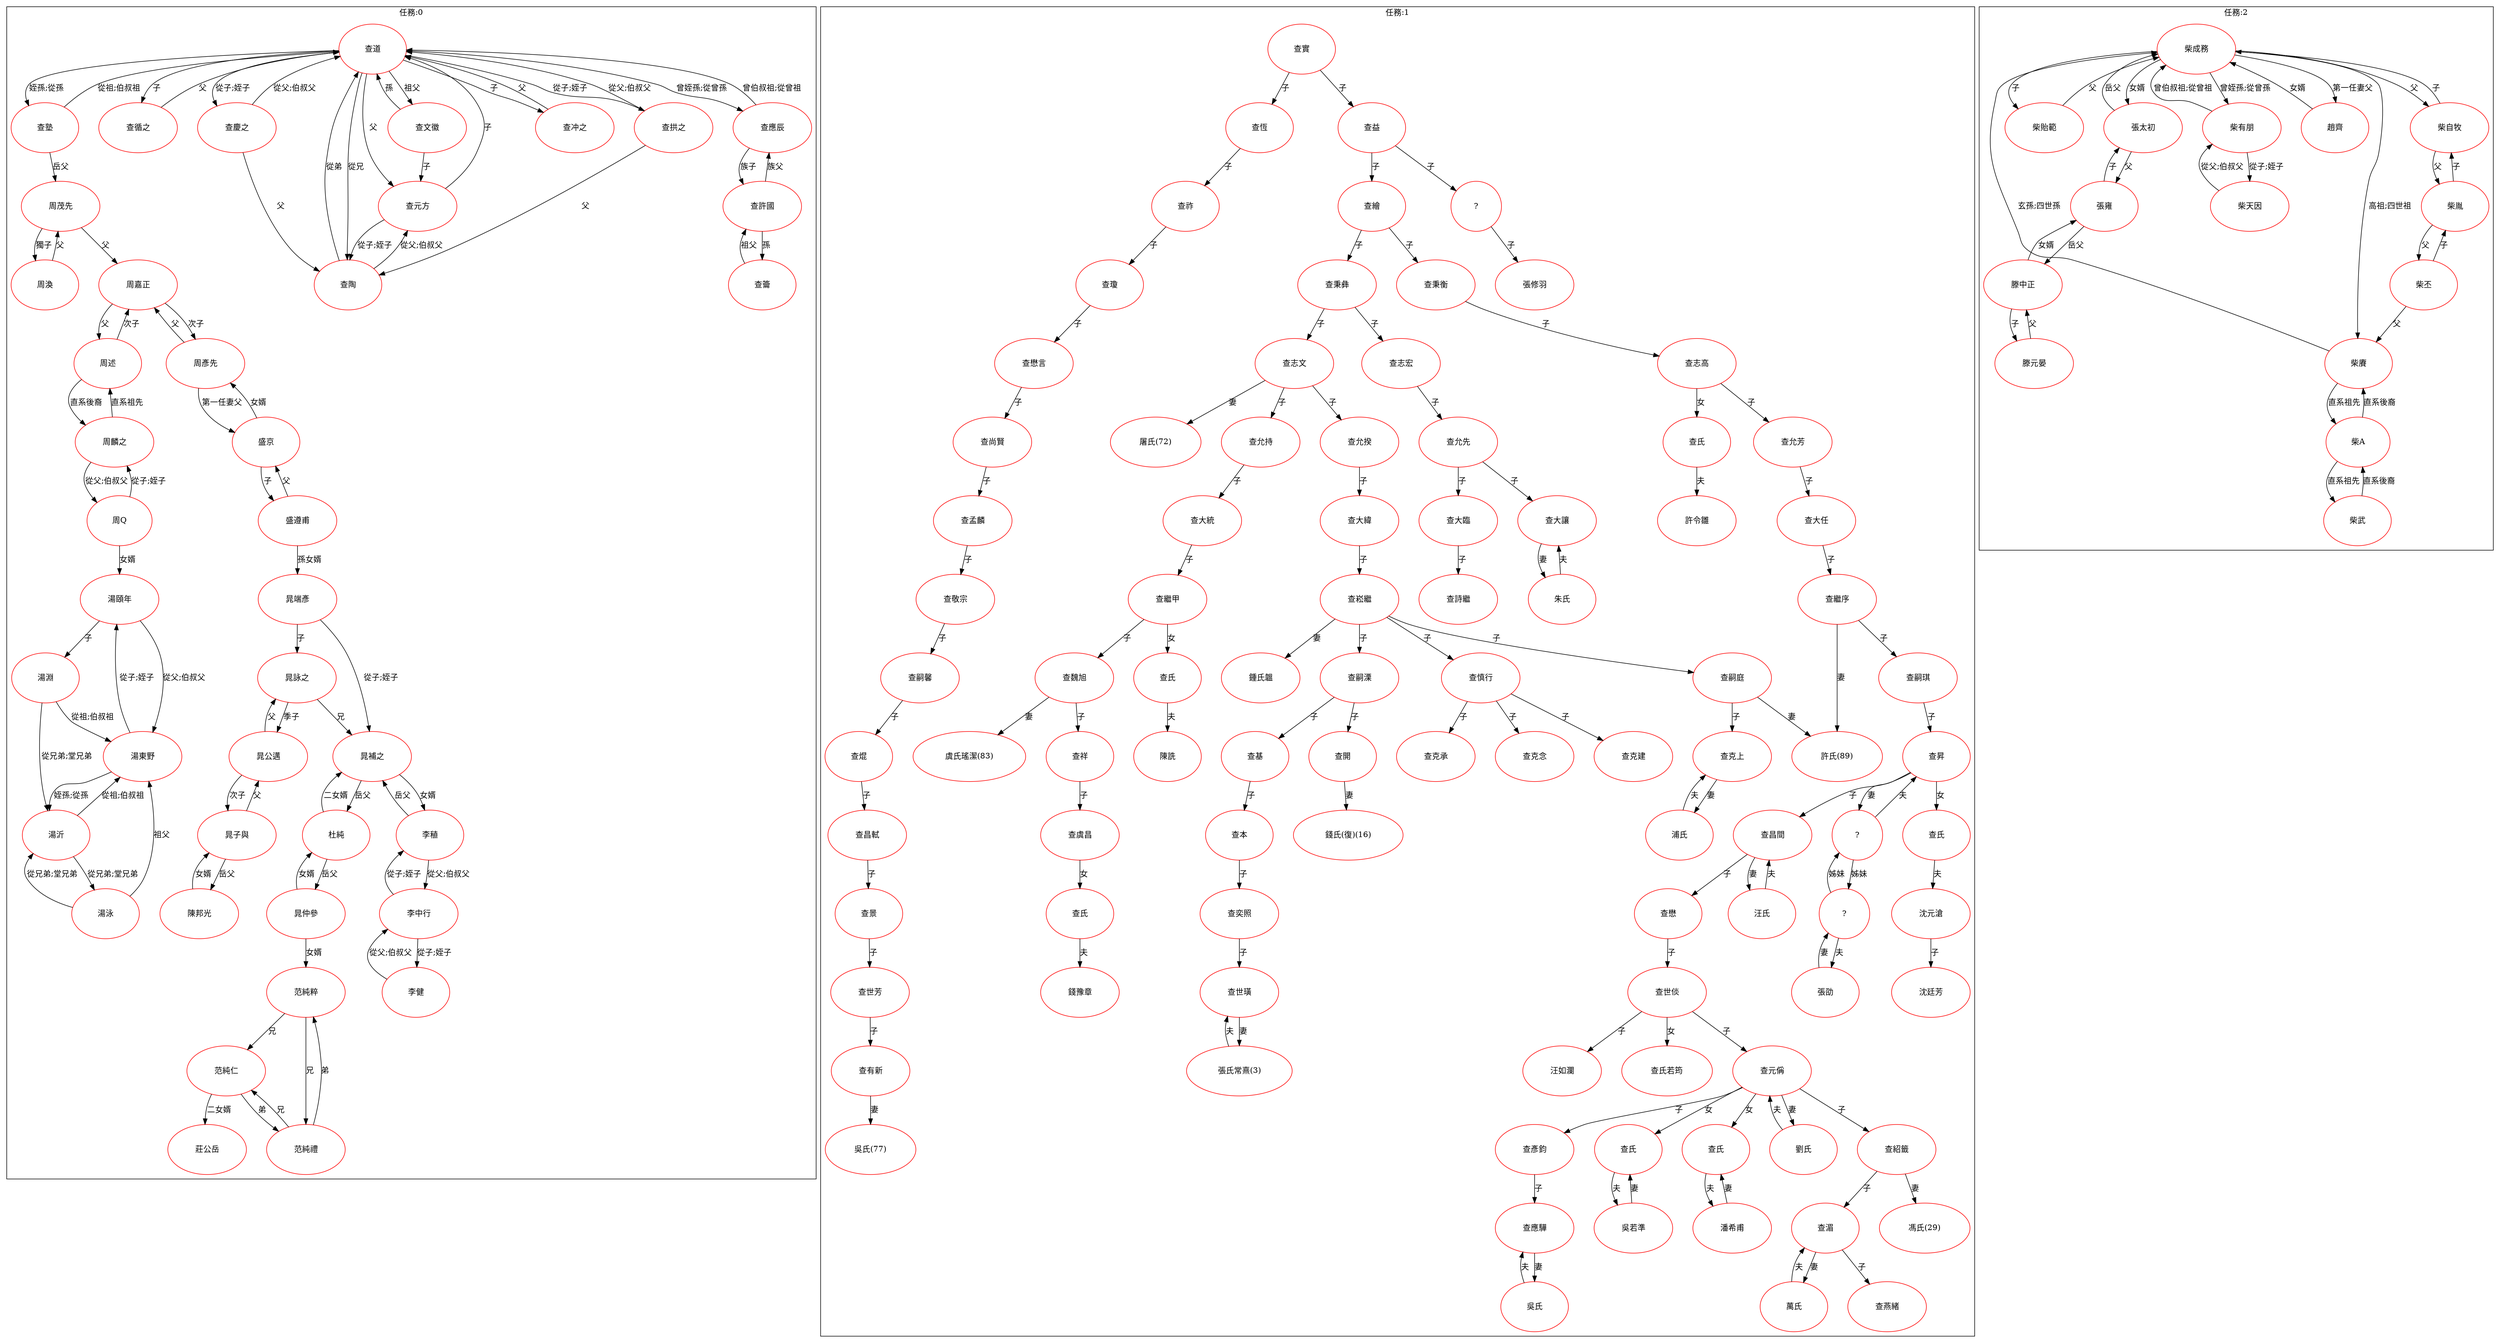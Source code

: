 digraph "Missions" {
  newrank = true;
  overlap = false;
  splines = true;
  nodesep = 0.5;
  subgraph "cluster_0" {
    label = "任務:0";
    "c7f08759e9779f2abb504e810d6d21f8" [
      color = "red",
      label = <<table border="0" cellspacing="10" cellpadding="10" style="rounded"><tr><td href="cbdb:4" border="0" cellspacing="10" cellpadding="10" style="rounded">&#x67E5;&#x9053;</td></tr></table>>,
    ];
    "e74a24a472e4d1ca75d008148e46f748" [
      color = "red",
      label = <<table border="0" cellspacing="10" cellpadding="10" style="rounded"><tr><td href="cbdb:3002" border="0" cellspacing="10" cellpadding="10" style="rounded">&#x67E5;&#x5143;&#x65B9;</td></tr></table>>,
    ];
    "93e5f6c96cea498e80f82630f16fb1fd" [
      color = "red",
      label = <<table border="0" cellspacing="10" cellpadding="10" style="rounded"><tr><td href="cbdb:13312" border="0" cellspacing="10" cellpadding="10" style="rounded">&#x67E5;&#x9676;</td></tr></table>>,
    ];
    "25a1877ed7c54267e3a1bf9728cda89b" [
      color = "red",
      label = <<table border="0" cellspacing="10" cellpadding="10" style="rounded"><tr><td href="cbdb:13313" border="0" cellspacing="10" cellpadding="10" style="rounded">&#x67E5;&#x6587;&#x5FBD;</td></tr></table>>,
    ];
    "3b01b473e7b38f046dca76f743f2f707" [
      color = "red",
      label = <<table border="0" cellspacing="10" cellpadding="10" style="rounded"><tr><td href="cbdb:13314" border="0" cellspacing="10" cellpadding="10" style="rounded">&#x67E5;&#x62F1;&#x4E4B;</td></tr></table>>,
    ];
    "249d74accc5710380263c5f32020fcde" [
      color = "red",
      label = <<table border="0" cellspacing="10" cellpadding="10" style="rounded"><tr><td href="cbdb:13315" border="0" cellspacing="10" cellpadding="10" style="rounded">&#x67E5;&#x6176;&#x4E4B;</td></tr></table>>,
    ];
    "ef6f07e15bfdf79c4d903255109aba81" [
      color = "red",
      label = <<table border="0" cellspacing="10" cellpadding="10" style="rounded"><tr><td href="cbdb:13316" border="0" cellspacing="10" cellpadding="10" style="rounded">&#x67E5;&#x51B2;&#x4E4B;</td></tr></table>>,
    ];
    "5de81e722f455ca19a112ed5cb302445" [
      color = "red",
      label = <<table border="0" cellspacing="10" cellpadding="10" style="rounded"><tr><td href="cbdb:13317" border="0" cellspacing="10" cellpadding="10" style="rounded">&#x67E5;&#x61C9;&#x8FB0;</td></tr></table>>,
    ];
    "3d371d85f7c34cce39780c57531cc820" [
      color = "red",
      label = <<table border="0" cellspacing="10" cellpadding="10" style="rounded"><tr><td href="cbdb:16338" border="0" cellspacing="10" cellpadding="10" style="rounded">&#x67E5;&#x587E;</td></tr></table>>,
    ];
    "00fc5d706cbdfef7a2227a040cb712ef" [
      color = "red",
      label = <<table border="0" cellspacing="10" cellpadding="10" style="rounded"><tr><td href="cbdb:119821" border="0" cellspacing="10" cellpadding="10" style="rounded">&#x67E5;&#x5FAA;&#x4E4B;</td></tr></table>>,
    ];
    "819b4bdf0136a1ed44b740c65d6e1572" [
      color = "red",
      label = <<table border="0" cellspacing="10" cellpadding="10" style="rounded"><tr><td href="cbdb:13318" border="0" cellspacing="10" cellpadding="10" style="rounded">&#x67E5;&#x8A31;&#x570B;</td></tr></table>>,
    ];
    "1f984e33a8ecc015af902a194b70d720" [
      color = "red",
      label = <<table border="0" cellspacing="10" cellpadding="10" style="rounded"><tr><td href="cbdb:10186" border="0" cellspacing="10" cellpadding="10" style="rounded">&#x5468;&#x8302;&#x5148;</td></tr></table>>,
    ];
    "fae8e0912f501e9d7c703cd72d7eddd4" [
      color = "red",
      label = <<table border="0" cellspacing="10" cellpadding="10" style="rounded"><tr><td href="cbdb:5" border="0" cellspacing="10" cellpadding="10" style="rounded">&#x67E5;&#x7C65;</td></tr></table>>,
    ];
    "0c7e938dd114e1b3c537515999155151" [
      color = "red",
      label = <<table border="0" cellspacing="10" cellpadding="10" style="rounded"><tr><td href="cbdb:480" border="0" cellspacing="10" cellpadding="10" style="rounded">&#x5468;&#x5609;&#x6B63;</td></tr></table>>,
    ];
    "6c527a914cf8689a38e7c35030bf84d4" [
      color = "red",
      label = <<table border="0" cellspacing="10" cellpadding="10" style="rounded"><tr><td href="cbdb:16337" border="0" cellspacing="10" cellpadding="10" style="rounded">&#x5468;&#x6E19;</td></tr></table>>,
    ];
    "82778a82e4fb7c106f1d0c55d3a52bae" [
      color = "red",
      label = <<table border="0" cellspacing="10" cellpadding="10" style="rounded"><tr><td href="cbdb:3241" border="0" cellspacing="10" cellpadding="10" style="rounded">&#x5468;&#x8FF0;</td></tr></table>>,
    ];
    "1b0f637a102f89fe91ddbde9b5e6175a" [
      color = "red",
      label = <<table border="0" cellspacing="10" cellpadding="10" style="rounded"><tr><td href="cbdb:3250" border="0" cellspacing="10" cellpadding="10" style="rounded">&#x5468;&#x5F65;&#x5148;</td></tr></table>>,
    ];
    "c8b8dd9027bd2ce3df4adc94d246db87" [
      color = "red",
      label = <<table border="0" cellspacing="10" cellpadding="10" style="rounded"><tr><td href="cbdb:8034" border="0" cellspacing="10" cellpadding="10" style="rounded">&#x5468;&#x9E9F;&#x4E4B;</td></tr></table>>,
    ];
    "ba75a57bb4dd12259d1876477cc38d83" [
      color = "red",
      label = <<table border="0" cellspacing="10" cellpadding="10" style="rounded"><tr><td href="cbdb:3739" border="0" cellspacing="10" cellpadding="10" style="rounded">&#x76DB;&#x4EAC;</td></tr></table>>,
    ];
    "87b3315b8d984304a9de4da08cfd437f" [
      color = "red",
      label = <<table border="0" cellspacing="10" cellpadding="10" style="rounded"><tr><td href="cbdb:26625" border="0" cellspacing="10" cellpadding="10" style="rounded">&#x5468;Q</td></tr></table>>,
    ];
    "5f332bae40fbe8b49d6acc44ebd853c3" [
      color = "red",
      label = <<table border="0" cellspacing="10" cellpadding="10" style="rounded"><tr><td href="cbdb:3743" border="0" cellspacing="10" cellpadding="10" style="rounded">&#x76DB;&#x9075;&#x752B;</td></tr></table>>,
    ];
    "a31a599d8da1c1e5ce95a8ffda9e6d69" [
      color = "red",
      label = <<table border="0" cellspacing="10" cellpadding="10" style="rounded"><tr><td href="cbdb:3819" border="0" cellspacing="10" cellpadding="10" style="rounded">&#x6E6F;&#x9824;&#x5E74;</td></tr></table>>,
    ];
    "059e47a5daac55536e02e0b1eb155ccb" [
      color = "red",
      label = <<table border="0" cellspacing="10" cellpadding="10" style="rounded"><tr><td href="cbdb:14" border="0" cellspacing="10" cellpadding="10" style="rounded">&#x6641;&#x7AEF;&#x5F65;</td></tr></table>>,
    ];
    "160e0678fc85ecac2785ed9648b12ff3" [
      color = "red",
      label = <<table border="0" cellspacing="10" cellpadding="10" style="rounded"><tr><td href="cbdb:1591" border="0" cellspacing="10" cellpadding="10" style="rounded">&#x6E6F;&#x6771;&#x91CE;</td></tr></table>>,
    ];
    "6c86d28bc1d035650d2d52403b5008cf" [
      color = "red",
      label = <<table border="0" cellspacing="10" cellpadding="10" style="rounded"><tr><td href="cbdb:3822" border="0" cellspacing="10" cellpadding="10" style="rounded">&#x6E6F;&#x6DF5;</td></tr></table>>,
    ];
    "357e63e64356468ffac8c256b14efd04" [
      color = "red",
      label = <<table border="0" cellspacing="10" cellpadding="10" style="rounded"><tr><td href="cbdb:13" border="0" cellspacing="10" cellpadding="10" style="rounded">&#x6641;&#x88DC;&#x4E4B;</td></tr></table>>,
    ];
    "49f35a233f4e2e85260cda991cad464f" [
      color = "red",
      label = <<table border="0" cellspacing="10" cellpadding="10" style="rounded"><tr><td href="cbdb:3028" border="0" cellspacing="10" cellpadding="10" style="rounded">&#x6641;&#x8A60;&#x4E4B;</td></tr></table>>,
    ];
    "2017d117f9b69aa9d97e75dd5bb8b4bf" [
      color = "red",
      label = <<table border="0" cellspacing="10" cellpadding="10" style="rounded"><tr><td href="cbdb:1588" border="0" cellspacing="10" cellpadding="10" style="rounded">&#x6E6F;&#x6C82;</td></tr></table>>,
    ];
    "ad5d959b45b70ae44b103bbb8d725757" [
      color = "red",
      label = <<table border="0" cellspacing="10" cellpadding="10" style="rounded"><tr><td href="cbdb:999" border="0" cellspacing="10" cellpadding="10" style="rounded">&#x674E;&#x7A19;</td></tr></table>>,
    ];
    "878a1987a48370cf2578682cdca47eb3" [
      color = "red",
      label = <<table border="0" cellspacing="10" cellpadding="10" style="rounded"><tr><td href="cbdb:1724" border="0" cellspacing="10" cellpadding="10" style="rounded">&#x675C;&#x7D14;</td></tr></table>>,
    ];
    "a6315f37f80c0041c2a290a1edcf1648" [
      color = "red",
      label = <<table border="0" cellspacing="10" cellpadding="10" style="rounded"><tr><td href="cbdb:12" border="0" cellspacing="10" cellpadding="10" style="rounded">&#x6641;&#x516C;&#x9081;</td></tr></table>>,
    ];
    "f1cb30578d2245ac0fb23c2d50f0f289" [
      color = "red",
      label = <<table border="0" cellspacing="10" cellpadding="10" style="rounded"><tr><td href="cbdb:3821" border="0" cellspacing="10" cellpadding="10" style="rounded">&#x6E6F;&#x6CF3;</td></tr></table>>,
    ];
    "7d1f3295a180b5541c9b5ad888179b34" [
      color = "red",
      label = <<table border="0" cellspacing="10" cellpadding="10" style="rounded"><tr><td href="cbdb:3490" border="0" cellspacing="10" cellpadding="10" style="rounded">&#x674E;&#x4E2D;&#x884C;</td></tr></table>>,
    ];
    "a6e00d663f6f7e284f772b2485790c90" [
      color = "red",
      label = <<table border="0" cellspacing="10" cellpadding="10" style="rounded"><tr><td href="cbdb:3013" border="0" cellspacing="10" cellpadding="10" style="rounded">&#x6641;&#x4EF2;&#x53C3;</td></tr></table>>,
    ];
    "66de5ee7abf6d161b471ea9a2831790d" [
      color = "red",
      label = <<table border="0" cellspacing="10" cellpadding="10" style="rounded"><tr><td href="cbdb:3027" border="0" cellspacing="10" cellpadding="10" style="rounded">&#x6641;&#x5B50;&#x8207;</td></tr></table>>,
    ];
    "08955008a7f4491b09e5b343b5577832" [
      color = "red",
      label = <<table border="0" cellspacing="10" cellpadding="10" style="rounded"><tr><td href="cbdb:994" border="0" cellspacing="10" cellpadding="10" style="rounded">&#x674E;&#x5065;</td></tr></table>>,
    ];
    "92ffeddb4e147e8d93d6e46ee38b8afb" [
      color = "red",
      label = <<table border="0" cellspacing="10" cellpadding="10" style="rounded"><tr><td href="cbdb:561" border="0" cellspacing="10" cellpadding="10" style="rounded">&#x8303;&#x7D14;&#x7CB9;</td></tr></table>>,
    ];
    "943019a9b4558c216a203accaba1d818" [
      color = "red",
      label = <<table border="0" cellspacing="10" cellpadding="10" style="rounded"><tr><td href="cbdb:74" border="0" cellspacing="10" cellpadding="10" style="rounded">&#x9673;&#x90A6;&#x5149;</td></tr></table>>,
    ];
    "2284a8bdfb9f701b83be22e60db0e089" [
      color = "red",
      label = <<table border="0" cellspacing="10" cellpadding="10" style="rounded"><tr><td href="cbdb:559" border="0" cellspacing="10" cellpadding="10" style="rounded">&#x8303;&#x7D14;&#x4EC1;</td></tr></table>>,
    ];
    "e36eec95cff4e3db7d13e03a36d0c3b0" [
      color = "red",
      label = <<table border="0" cellspacing="10" cellpadding="10" style="rounded"><tr><td href="cbdb:560" border="0" cellspacing="10" cellpadding="10" style="rounded">&#x8303;&#x7D14;&#x79AE;</td></tr></table>>,
    ];
    "c54bc0f37ba2b039d27ad1df5046944c" [
      color = "red",
      label = <<table border="0" cellspacing="10" cellpadding="10" style="rounded"><tr><td href="cbdb:546" border="0" cellspacing="10" cellpadding="10" style="rounded">&#x838A;&#x516C;&#x5CB3;</td></tr></table>>,
    ];
  }
  subgraph "cluster_1" {
    label = "任務:1";
    "4fa5868ed865040d8fcd6b4b7b3132eb" [
      color = "red",
      label = <<table border="0" cellspacing="10" cellpadding="10" style="rounded"><tr><td href="https://digitalbookwikipedia.alwaysdata.net/books/f8c1f/page/35051" border="0" cellspacing="10" cellpadding="10" style="rounded">&#x67E5;&#x5BE6;</td></tr></table>>,
    ];
    "ea878fe47dd411139c90e624b27ac122" [
      color = "red",
      label = <<table border="0" cellspacing="10" cellpadding="10" style="rounded"><tr><td href="https://digitalbookwikipedia.alwaysdata.net/books/f8c1f/page/0c74b" border="0" cellspacing="10" cellpadding="10" style="rounded">&#x67E5;&#x6046;</td></tr></table>>,
    ];
    "6e4817d5f780f68442a23f2cb34a3f9c" [
      color = "red",
      label = <<table border="0" cellspacing="10" cellpadding="10" style="rounded"><tr><td href="https://digitalbookwikipedia.alwaysdata.net/books/f8c1f/page/a597e-lp6" border="0" cellspacing="10" cellpadding="10" style="rounded">&#x67E5;&#x76CA;</td></tr></table>>,
    ];
    "8e3db582a07ffd5a6cad0f81f7c92c73" [
      color = "red",
      label = <<table border="0" cellspacing="10" cellpadding="10" style="rounded"><tr><td href="https://digitalbookwikipedia.alwaysdata.net/books/f8c1f/page/093f6" border="0" cellspacing="10" cellpadding="10" style="rounded">&#x67E5;&#x795A;</td></tr></table>>,
    ];
    "d643bdb361bc8bc3d14809b705df094a" [
      color = "red",
      label = <<table border="0" cellspacing="10" cellpadding="10" style="rounded"><tr><td href="https://digitalbookwikipedia.alwaysdata.net/books/f8c1f/page/9f614" border="0" cellspacing="10" cellpadding="10" style="rounded">?</td></tr></table>>,
    ];
    "b0659410dcadbf6ce32eff53e856c372" [
      color = "red",
      label = <<table border="0" cellspacing="10" cellpadding="10" style="rounded"><tr><td href="https://digitalbookwikipedia.alwaysdata.net/books/f8c1f/page/bf822" border="0" cellspacing="10" cellpadding="10" style="rounded">&#x67E5;&#x7E6A;</td></tr></table>>,
    ];
    "53964042fe37f2c31ef101be3124bda9" [
      color = "red",
      label = <<table border="0" cellspacing="10" cellpadding="10" style="rounded"><tr><td href="https://digitalbookwikipedia.alwaysdata.net/books/f8c1f/page/2b449" border="0" cellspacing="10" cellpadding="10" style="rounded">&#x67E5;&#x74CA;</td></tr></table>>,
    ];
    "2171a6690094a50b44ee82d73bf834f0" [
      color = "red",
      label = <<table border="0" cellspacing="10" cellpadding="10" style="rounded"><tr><td href="https://digitalbookwikipedia.alwaysdata.net/books/f8c1f/page/97665" border="0" cellspacing="10" cellpadding="10" style="rounded">&#x5F35;&#x4FEE;&#x7FBD;</td></tr></table>>,
    ];
    "ae68bbfbb5eda79173c55d43b0f613dc" [
      color = "red",
      label = <<table border="0" cellspacing="10" cellpadding="10" style="rounded"><tr><td href="https://digitalbookwikipedia.alwaysdata.net/books/f8c1f/page/2421f" border="0" cellspacing="10" cellpadding="10" style="rounded">&#x67E5;&#x79C9;&#x8861;</td></tr></table>>,
    ];
    "ce1ef7c190b091f032f45ac72f0b4bf3" [
      color = "red",
      label = <<table border="0" cellspacing="10" cellpadding="10" style="rounded"><tr><td href="https://digitalbookwikipedia.alwaysdata.net/books/f8c1f/page/75fc0" border="0" cellspacing="10" cellpadding="10" style="rounded">&#x67E5;&#x79C9;&#x5F5D;</td></tr></table>>,
    ];
    "5d1f28dd0719ef81c09206e204702e15" [
      color = "red",
      label = <<table border="0" cellspacing="10" cellpadding="10" style="rounded"><tr><td href="https://digitalbookwikipedia.alwaysdata.net/books/f8c1f/page/73278" border="0" cellspacing="10" cellpadding="10" style="rounded">&#x67E5;&#x61CB;&#x8A00;</td></tr></table>>,
    ];
    "93bf65c85fcc5fe3629b15f8dfe49b84" [
      color = "red",
      label = <<table border="0" cellspacing="10" cellpadding="10" style="rounded"><tr><td href="https://digitalbookwikipedia.alwaysdata.net/books/f8c1f/page/5ef0b" border="0" cellspacing="10" cellpadding="10" style="rounded">&#x67E5;&#x5FD7;&#x9AD8;</td></tr></table>>,
    ];
    "72075bd3164e1c5dbc38ac49f2f5a203" [
      color = "red",
      label = <<table border="0" cellspacing="10" cellpadding="10" style="rounded"><tr><td href="https://digitalbookwikipedia.alwaysdata.net/books/f8c1f/page/2b449-ft9" border="0" cellspacing="10" cellpadding="10" style="rounded">&#x67E5;&#x5FD7;&#x6587;</td></tr></table>>,
    ];
    "2d940473f4281e3712fa0a40bb56b010" [
      color = "red",
      label = <<table border="0" cellspacing="10" cellpadding="10" style="rounded"><tr><td href="https://digitalbookwikipedia.alwaysdata.net/books/f8c1f/page/44f68" border="0" cellspacing="10" cellpadding="10" style="rounded">&#x67E5;&#x5FD7;&#x5B8F;</td></tr></table>>,
    ];
    "65a92724526d0078851074693aa890eb" [
      color = "red",
      label = <<table border="0" cellspacing="10" cellpadding="10" style="rounded"><tr><td href="https://digitalbookwikipedia.alwaysdata.net/books/f8c1f/page/854d9" border="0" cellspacing="10" cellpadding="10" style="rounded">&#x67E5;&#x5C1A;&#x8CE2;</td></tr></table>>,
    ];
    "2efb2bc60c4e62ff1b52bc2399e606db" [
      color = "red",
      label = <<table border="0" cellspacing="10" cellpadding="10" style="rounded"><tr><td href="https://digitalbookwikipedia.alwaysdata.net/books/f8c1f/page/4c56f" border="0" cellspacing="10" cellpadding="10" style="rounded">&#x67E5;&#x5141;&#x82B3;</td></tr></table>>,
    ];
    "a1adc82bce3cba49f960b2dd0e8be336" [
      color = "red",
      label = <<table border="0" cellspacing="10" cellpadding="10" style="rounded"><tr><td href="https://digitalbookwikipedia.alwaysdata.net/books/f8c1f/page/0f49c-dFV" border="0" cellspacing="10" cellpadding="10" style="rounded">&#x67E5;&#x6C0F;</td></tr></table>>,
    ];
    "bae788ad6328408aa3ae64e26067650f" [
      color = "red",
      label = <<table border="0" cellspacing="10" cellpadding="10" style="rounded"><tr><td href="https://digitalbookwikipedia.alwaysdata.net/books/f8c1f/page/72" border="0" cellspacing="10" cellpadding="10" style="rounded">&#x5C60;&#x6C0F;(72)</td></tr></table>>,
    ];
    "dd34081d76c8d3d1ce11a09de4309e80" [
      color = "red",
      label = <<table border="0" cellspacing="10" cellpadding="10" style="rounded"><tr><td href="https://digitalbookwikipedia.alwaysdata.net/books/f8c1f/page/fbd79" border="0" cellspacing="10" cellpadding="10" style="rounded">&#x67E5;&#x5141;&#x6301;</td></tr></table>>,
    ];
    "54ecdd2cfd3b943f428a0fb5c85f57f6" [
      color = "red",
      label = <<table border="0" cellspacing="10" cellpadding="10" style="rounded"><tr><td href="https://digitalbookwikipedia.alwaysdata.net/books/f8c1f/page/48aed" border="0" cellspacing="10" cellpadding="10" style="rounded">&#x67E5;&#x5141;&#x63C6;</td></tr></table>>,
    ];
    "32c55a4233eaa75fff0cd3e7129e46f0" [
      color = "red",
      label = <<table border="0" cellspacing="10" cellpadding="10" style="rounded"><tr><td href="https://digitalbookwikipedia.alwaysdata.net/books/f8c1f/page/96da2" border="0" cellspacing="10" cellpadding="10" style="rounded">&#x67E5;&#x5141;&#x5148;</td></tr></table>>,
    ];
    "3f31dbdbe8558f7a5d64ec612d20b76a" [
      color = "red",
      label = <<table border="0" cellspacing="10" cellpadding="10" style="rounded"><tr><td href="https://digitalbookwikipedia.alwaysdata.net/books/f8c1f/page/357a6" border="0" cellspacing="10" cellpadding="10" style="rounded">&#x67E5;&#x5B5F;&#x9E9F;</td></tr></table>>,
    ];
    "cf2c6217d9948a422fc759e2424a2354" [
      color = "red",
      label = <<table border="0" cellspacing="10" cellpadding="10" style="rounded"><tr><td href="https://digitalbookwikipedia.alwaysdata.net/books/f8c1f/page/69adc" border="0" cellspacing="10" cellpadding="10" style="rounded">&#x67E5;&#x5927;&#x4EFB;</td></tr></table>>,
    ];
    "3f46a3b906d1c5b13d272bfdbdaff4bd" [
      color = "red",
      label = <<table border="0" cellspacing="10" cellpadding="10" style="rounded"><tr><td href="https://digitalbookwikipedia.alwaysdata.net/books/f8c1f/page/e1654" border="0" cellspacing="10" cellpadding="10" style="rounded">&#x8A31;&#x4EE4;&#x96DB;</td></tr></table>>,
    ];
    "5cd57bd95582ef79658873d6d733daf2" [
      color = "red",
      label = <<table border="0" cellspacing="10" cellpadding="10" style="rounded"><tr><td href="https://digitalbookwikipedia.alwaysdata.net/books/f8c1f/page/0266e" border="0" cellspacing="10" cellpadding="10" style="rounded">&#x67E5;&#x5927;&#x7D71;</td></tr></table>>,
    ];
    "293d9f4505de778fb4d4c8fc46b7d3c6" [
      color = "red",
      label = <<table border="0" cellspacing="10" cellpadding="10" style="rounded"><tr><td href="https://digitalbookwikipedia.alwaysdata.net/books/f8c1f/page/c24cd" border="0" cellspacing="10" cellpadding="10" style="rounded">&#x67E5;&#x5927;&#x7DEF;</td></tr></table>>,
    ];
    "63fd781901bb392bf6e34d5e6cd9a0b7" [
      color = "red",
      label = <<table border="0" cellspacing="10" cellpadding="10" style="rounded"><tr><td href="https://digitalbookwikipedia.alwaysdata.net/books/f8c1f/page/63dc7" border="0" cellspacing="10" cellpadding="10" style="rounded">&#x67E5;&#x5927;&#x8B93;</td></tr></table>>,
    ];
    "e0b0684a9d8439a00c6f39bab3993cb1" [
      color = "red",
      label = <<table border="0" cellspacing="10" cellpadding="10" style="rounded"><tr><td href="https://digitalbookwikipedia.alwaysdata.net/books/f8c1f/page/a597e-KR4" border="0" cellspacing="10" cellpadding="10" style="rounded">&#x67E5;&#x5927;&#x81E8;</td></tr></table>>,
    ];
    "ef7be67f6836b35d67a8ac43bde02f36" [
      color = "red",
      label = <<table border="0" cellspacing="10" cellpadding="10" style="rounded"><tr><td href="https://digitalbookwikipedia.alwaysdata.net/books/f8c1f/page/e46de" border="0" cellspacing="10" cellpadding="10" style="rounded">&#x67E5;&#x656C;&#x5B97;</td></tr></table>>,
    ];
    "7b191b60fdc6967e035fb3170cc60841" [
      color = "red",
      label = <<table border="0" cellspacing="10" cellpadding="10" style="rounded"><tr><td href="https://digitalbookwikipedia.alwaysdata.net/books/f8c1f/page/51d92" border="0" cellspacing="10" cellpadding="10" style="rounded">&#x67E5;&#x7E7C;&#x5E8F;</td></tr></table>>,
    ];
    "11a0cfb9dba6f4fb5192dc2c00f6bd0c" [
      color = "red",
      label = <<table border="0" cellspacing="10" cellpadding="10" style="rounded"><tr><td href="https://digitalbookwikipedia.alwaysdata.net/books/f8c1f/page/3b8a6" border="0" cellspacing="10" cellpadding="10" style="rounded">&#x67E5;&#x7E7C;&#x7532;</td></tr></table>>,
    ];
    "db029753545544ba4a733dcb4028c5c1" [
      color = "red",
      label = <<table border="0" cellspacing="10" cellpadding="10" style="rounded"><tr><td href="https://digitalbookwikipedia.alwaysdata.net/books/f8c1f/page/ad972" border="0" cellspacing="10" cellpadding="10" style="rounded">&#x67E5;&#x5D27;&#x7E7C;</td></tr></table>>,
    ];
    "b823f9cfdd5aa4d2b2548cdca4ecdfbc" [
      color = "red",
      label = <<table border="0" cellspacing="10" cellpadding="10" style="rounded"><tr><td href="https://digitalbookwikipedia.alwaysdata.net/books/f8c1f/page/115f8" border="0" cellspacing="10" cellpadding="10" style="rounded">&#x6731;&#x6C0F;</td></tr></table>>,
    ];
    "c7df90b8bf4e3a5ce698a1af31aa3965" [
      color = "red",
      label = <<table border="0" cellspacing="10" cellpadding="10" style="rounded"><tr><td href="https://digitalbookwikipedia.alwaysdata.net/books/f8c1f/page/d34ab" border="0" cellspacing="10" cellpadding="10" style="rounded">&#x67E5;&#x8A69;&#x7E7C;</td></tr></table>>,
    ];
    "2e586a95da02058368dd9b7415c097bf" [
      color = "red",
      label = <<table border="0" cellspacing="10" cellpadding="10" style="rounded"><tr><td href="https://digitalbookwikipedia.alwaysdata.net/books/f8c1f/page/7eabe" border="0" cellspacing="10" cellpadding="10" style="rounded">&#x67E5;&#x55E3;&#x99A8;</td></tr></table>>,
    ];
    "df02ca66bcccd6942337f5eee2a89cae" [
      color = "red",
      label = <<table border="0" cellspacing="10" cellpadding="10" style="rounded"><tr><td href="https://digitalbookwikipedia.alwaysdata.net/books/f8c1f/page/72b32" border="0" cellspacing="10" cellpadding="10" style="rounded">&#x67E5;&#x55E3;&#x742A;</td></tr></table>>,
    ];
    "18ffcd220bffc2c01b2f861b92b7eeba" [
      color = "red",
      label = <<table border="0" cellspacing="10" cellpadding="10" style="rounded"><tr><td href="https://digitalbookwikipedia.alwaysdata.net/books/f8c1f/page/89" border="0" cellspacing="10" cellpadding="10" style="rounded">&#x8A31;&#x6C0F;(89)</td></tr></table>>,
    ];
    "e35201e0c330b2c06a1213bd125c83ac" [
      color = "red",
      label = <<table border="0" cellspacing="10" cellpadding="10" style="rounded"><tr><td href="https://digitalbookwikipedia.alwaysdata.net/books/f8c1f/page/41ae3" border="0" cellspacing="10" cellpadding="10" style="rounded">&#x67E5;&#x9B4F;&#x65ED;</td></tr></table>>,
    ];
    "fbaab0d7c16e046b218fa61854dd81c1" [
      color = "red",
      label = <<table border="0" cellspacing="10" cellpadding="10" style="rounded"><tr><td href="https://digitalbookwikipedia.alwaysdata.net/books/f8c1f/page/caf1a" border="0" cellspacing="10" cellpadding="10" style="rounded">&#x67E5;&#x6C0F;</td></tr></table>>,
    ];
    "0808a5eb0dd02d6123e0b0ab32aff0e3" [
      color = "red",
      label = <<table border="0" cellspacing="10" cellpadding="10" style="rounded"><tr><td href="https://digitalbookwikipedia.alwaysdata.net/books/f8c1f/page/5ef05" border="0" cellspacing="10" cellpadding="10" style="rounded">&#x937E;&#x6C0F;&#x97DE;</td></tr></table>>,
    ];
    "1e7bc66dae4e5b94bb86e049ad6177fd" [
      color = "red",
      label = <<table border="0" cellspacing="10" cellpadding="10" style="rounded"><tr><td href="https://digitalbookwikipedia.alwaysdata.net/books/f8c1f/page/c042f" border="0" cellspacing="10" cellpadding="10" style="rounded">&#x67E5;&#x55E3;&#x6EA7;</td></tr></table>>,
    ];
    "877b4aab530ab92f507d54466f76d0ec" [
      color = "red",
      label = <<table border="0" cellspacing="10" cellpadding="10" style="rounded"><tr><td href="https://digitalbookwikipedia.alwaysdata.net/books/f8c1f/page/e4a62" border="0" cellspacing="10" cellpadding="10" style="rounded">&#x67E5;&#x55E3;&#x5EAD;</td></tr></table>>,
    ];
    "3112547f47641ed2823c1a78976bfbd1" [
      color = "red",
      label = <<table border="0" cellspacing="10" cellpadding="10" style="rounded"><tr><td href="https://digitalbookwikipedia.alwaysdata.net/books/f8c1f/page/82aa4-VuO" border="0" cellspacing="10" cellpadding="10" style="rounded">&#x67E5;&#x614E;&#x884C;</td></tr></table>>,
    ];
    "de130579aab29e336d157ef499471651" [
      color = "red",
      label = <<table border="0" cellspacing="10" cellpadding="10" style="rounded"><tr><td href="https://digitalbookwikipedia.alwaysdata.net/books/f8c1f/page/3c778" border="0" cellspacing="10" cellpadding="10" style="rounded">&#x67E5;&#x711C;</td></tr></table>>,
    ];
    "0cc85dda67e04db135b6f40c16db384a" [
      color = "red",
      label = <<table border="0" cellspacing="10" cellpadding="10" style="rounded"><tr><td href="https://digitalbookwikipedia.alwaysdata.net/books/f8c1f/page/f73b7" border="0" cellspacing="10" cellpadding="10" style="rounded">&#x67E5;&#x6607;</td></tr></table>>,
    ];
    "3969172a35cece7e6268d14270345f27" [
      color = "red",
      label = <<table border="0" cellspacing="10" cellpadding="10" style="rounded"><tr><td href="https://digitalbookwikipedia.alwaysdata.net/books/f8c1f/page/83" border="0" cellspacing="10" cellpadding="10" style="rounded">&#x865E;&#x6C0F;&#x7464;&#x6F54;(83)</td></tr></table>>,
    ];
    "3e0b98bd39d97d8d6edbe52c68e4cec6" [
      color = "red",
      label = <<table border="0" cellspacing="10" cellpadding="10" style="rounded"><tr><td href="https://digitalbookwikipedia.alwaysdata.net/books/f8c1f/page/3416a" border="0" cellspacing="10" cellpadding="10" style="rounded">&#x67E5;&#x7965;</td></tr></table>>,
    ];
    "f4076741dd43ace0ae8131c2fdd384c5" [
      color = "red",
      label = <<table border="0" cellspacing="10" cellpadding="10" style="rounded"><tr><td href="https://digitalbookwikipedia.alwaysdata.net/books/f8c1f/page/66f04" border="0" cellspacing="10" cellpadding="10" style="rounded">&#x9673;&#x8A75;</td></tr></table>>,
    ];
    "35894cb873142c33a8725fe2df0b95e5" [
      color = "red",
      label = <<table border="0" cellspacing="10" cellpadding="10" style="rounded"><tr><td href="https://digitalbookwikipedia.alwaysdata.net/books/f8c1f/page/eda80" border="0" cellspacing="10" cellpadding="10" style="rounded">&#x67E5;&#x958B;</td></tr></table>>,
    ];
    "b022c48d8912002f547e120993dc0eb5" [
      color = "red",
      label = <<table border="0" cellspacing="10" cellpadding="10" style="rounded"><tr><td href="https://digitalbookwikipedia.alwaysdata.net/books/f8c1f/page/3644a" border="0" cellspacing="10" cellpadding="10" style="rounded">&#x67E5;&#x57FA;</td></tr></table>>,
    ];
    "e1ab9cd43c01ae8ee436567467f793ad" [
      color = "red",
      label = <<table border="0" cellspacing="10" cellpadding="10" style="rounded"><tr><td href="https://digitalbookwikipedia.alwaysdata.net/books/f8c1f/page/26e35" border="0" cellspacing="10" cellpadding="10" style="rounded">&#x67E5;&#x514B;&#x4E0A;</td></tr></table>>,
    ];
    "ae39e2f2fee4dc6973dd4ba2487911bd" [
      color = "red",
      label = <<table border="0" cellspacing="10" cellpadding="10" style="rounded"><tr><td href="https://digitalbookwikipedia.alwaysdata.net/books/f8c1f/page/eecca" border="0" cellspacing="10" cellpadding="10" style="rounded">&#x67E5;&#x514B;&#x5EFA;</td></tr></table>>,
    ];
    "52880656eb231c6f683ced17cb530f01" [
      color = "red",
      label = <<table border="0" cellspacing="10" cellpadding="10" style="rounded"><tr><td href="https://digitalbookwikipedia.alwaysdata.net/books/f8c1f/page/05049" border="0" cellspacing="10" cellpadding="10" style="rounded">&#x67E5;&#x514B;&#x627F;</td></tr></table>>,
    ];
    "5da2a9a121a24bfd00878205855380e1" [
      color = "red",
      label = <<table border="0" cellspacing="10" cellpadding="10" style="rounded"><tr><td href="https://digitalbookwikipedia.alwaysdata.net/books/f8c1f/page/01161" border="0" cellspacing="10" cellpadding="10" style="rounded">&#x67E5;&#x514B;&#x5FF5;</td></tr></table>>,
    ];
    "b7dd8d5f9f3fd2519ad84b48d18f09e2" [
      color = "red",
      label = <<table border="0" cellspacing="10" cellpadding="10" style="rounded"><tr><td href="https://digitalbookwikipedia.alwaysdata.net/books/f8c1f/page/13fe9" border="0" cellspacing="10" cellpadding="10" style="rounded">&#x67E5;&#x660C;&#x8EFE;</td></tr></table>>,
    ];
    "947beb68f43c9cf4ca8f84354773de91" [
      color = "red",
      label = <<table border="0" cellspacing="10" cellpadding="10" style="rounded"><tr><td href="https://digitalbookwikipedia.alwaysdata.net/books/f8c1f/page/a0a08" border="0" cellspacing="10" cellpadding="10" style="rounded">?</td></tr></table>>,
    ];
    "5eef7eb935d0291b7d21624df77b0f98" [
      color = "red",
      label = <<table border="0" cellspacing="10" cellpadding="10" style="rounded"><tr><td href="https://digitalbookwikipedia.alwaysdata.net/books/f8c1f/page/c203d" border="0" cellspacing="10" cellpadding="10" style="rounded">&#x67E5;&#x660C;&#x9593;</td></tr></table>>,
    ];
    "5ed8a2fcd17cb6e518ad8861b1100a65" [
      color = "red",
      label = <<table border="0" cellspacing="10" cellpadding="10" style="rounded"><tr><td href="https://digitalbookwikipedia.alwaysdata.net/books/f8c1f/page/91889" border="0" cellspacing="10" cellpadding="10" style="rounded">&#x67E5;&#x6C0F;</td></tr></table>>,
    ];
    "32058e203376f28b407c1a2571adec55" [
      color = "red",
      label = <<table border="0" cellspacing="10" cellpadding="10" style="rounded"><tr><td href="https://digitalbookwikipedia.alwaysdata.net/books/f8c1f/page/5737c" border="0" cellspacing="10" cellpadding="10" style="rounded">&#x67E5;&#x865E;&#x660C;</td></tr></table>>,
    ];
    "bd371dca10b4572970c5322a2e1f8de8" [
      color = "red",
      label = <<table border="0" cellspacing="10" cellpadding="10" style="rounded"><tr><td href="https://digitalbookwikipedia.alwaysdata.net/books/f8c1f/page/16" border="0" cellspacing="10" cellpadding="10" style="rounded">&#x9322;&#x6C0F;(&#x5FA9;)(16)</td></tr></table>>,
    ];
    "2e94f42033f62993affe33f478bd7a75" [
      color = "red",
      label = <<table border="0" cellspacing="10" cellpadding="10" style="rounded"><tr><td href="https://digitalbookwikipedia.alwaysdata.net/books/f8c1f/page/ea5d2" border="0" cellspacing="10" cellpadding="10" style="rounded">&#x67E5;&#x672C;</td></tr></table>>,
    ];
    "ad966ab9eb92d9e5cde391a8659136c1" [
      color = "red",
      label = <<table border="0" cellspacing="10" cellpadding="10" style="rounded"><tr><td href="https://digitalbookwikipedia.alwaysdata.net/books/f8c1f/page/821fa" border="0" cellspacing="10" cellpadding="10" style="rounded">&#x6D66;&#x6C0F;</td></tr></table>>,
    ];
    "bacb32d3dab5235d4d18829e230a5620" [
      color = "red",
      label = <<table border="0" cellspacing="10" cellpadding="10" style="rounded"><tr><td href="https://digitalbookwikipedia.alwaysdata.net/books/f8c1f/page/06905" border="0" cellspacing="10" cellpadding="10" style="rounded">&#x67E5;&#x666F;</td></tr></table>>,
    ];
    "fccd5c07cbd708eab0b30ff5cfb151fd" [
      color = "red",
      label = <<table border="0" cellspacing="10" cellpadding="10" style="rounded"><tr><td href="https://digitalbookwikipedia.alwaysdata.net/books/f8c1f/page/3c59d" border="0" cellspacing="10" cellpadding="10" style="rounded">?</td></tr></table>>,
    ];
    "2af7218a5cbd9b2cd563788159e93265" [
      color = "red",
      label = <<table border="0" cellspacing="10" cellpadding="10" style="rounded"><tr><td href="https://digitalbookwikipedia.alwaysdata.net/books/f8c1f/page/598b3" border="0" cellspacing="10" cellpadding="10" style="rounded">&#x6C6A;&#x6C0F;</td></tr></table>>,
    ];
    "a8f2c3cb415f61a72d7bff21d081f698" [
      color = "red",
      label = <<table border="0" cellspacing="10" cellpadding="10" style="rounded"><tr><td href="https://digitalbookwikipedia.alwaysdata.net/books/f8c1f/page/e3796" border="0" cellspacing="10" cellpadding="10" style="rounded">&#x67E5;&#x61CB;</td></tr></table>>,
    ];
    "80b7f438fe09a776b682af082027eeee" [
      color = "red",
      label = <<table border="0" cellspacing="10" cellpadding="10" style="rounded"><tr><td href="https://digitalbookwikipedia.alwaysdata.net/books/f8c1f/page/cny" border="0" cellspacing="10" cellpadding="10" style="rounded">&#x6C88;&#x5143;&#x6EC4;</td></tr></table>>,
    ];
    "24269fd30f5c1166fb70ffaecc37ebc0" [
      color = "red",
      label = <<table border="0" cellspacing="10" cellpadding="10" style="rounded"><tr><td href="https://digitalbookwikipedia.alwaysdata.net/books/f8c1f/page/ca46c" border="0" cellspacing="10" cellpadding="10" style="rounded">&#x67E5;&#x6C0F;</td></tr></table>>,
    ];
    "e1c6488f79baab7b87be9cddbb521842" [
      color = "red",
      label = <<table border="0" cellspacing="10" cellpadding="10" style="rounded"><tr><td href="https://digitalbookwikipedia.alwaysdata.net/books/f8c1f/page/bf822-aFY" border="0" cellspacing="10" cellpadding="10" style="rounded">&#x67E5;&#x5955;&#x7167;</td></tr></table>>,
    ];
    "df27f25d4f6a95278b6dc174f5d1fa99" [
      color = "red",
      label = <<table border="0" cellspacing="10" cellpadding="10" style="rounded"><tr><td href="https://digitalbookwikipedia.alwaysdata.net/books/f8c1f/page/3ad7c" border="0" cellspacing="10" cellpadding="10" style="rounded">&#x67E5;&#x4E16;&#x82B3;</td></tr></table>>,
    ];
    "c4a107aeb2471496799c2be04201e427" [
      color = "red",
      label = <<table border="0" cellspacing="10" cellpadding="10" style="rounded"><tr><td href="https://digitalbookwikipedia.alwaysdata.net/books/f8c1f/page/a3f39-PHd" border="0" cellspacing="10" cellpadding="10" style="rounded">&#x5F35;&#x52AD;</td></tr></table>>,
    ];
    "ffc86b443632d522fd36ec598e9d79de" [
      color = "red",
      label = <<table border="0" cellspacing="10" cellpadding="10" style="rounded"><tr><td href="https://digitalbookwikipedia.alwaysdata.net/books/f8c1f/page/f8545" border="0" cellspacing="10" cellpadding="10" style="rounded">&#x67E5;&#x4E16;&#x5013;</td></tr></table>>,
    ];
    "6053a380c9ca67b55484cec3ecf2ea48" [
      color = "red",
      label = <<table border="0" cellspacing="10" cellpadding="10" style="rounded"><tr><td href="https://digitalbookwikipedia.alwaysdata.net/books/f8c1f/page/8d3bb" border="0" cellspacing="10" cellpadding="10" style="rounded">&#x6C88;&#x5EF7;&#x82B3;</td></tr></table>>,
    ];
    "eeb93f50982ca5fd36878309ba4f3a3e" [
      color = "red",
      label = <<table border="0" cellspacing="10" cellpadding="10" style="rounded"><tr><td href="https://digitalbookwikipedia.alwaysdata.net/books/f8c1f/page/da4fb" border="0" cellspacing="10" cellpadding="10" style="rounded">&#x9322;&#x8C6B;&#x7AE0;</td></tr></table>>,
    ];
    "408768f5c873d11669ae422762194618" [
      color = "red",
      label = <<table border="0" cellspacing="10" cellpadding="10" style="rounded"><tr><td href="https://digitalbookwikipedia.alwaysdata.net/books/f8c1f/page/8e6b4" border="0" cellspacing="10" cellpadding="10" style="rounded">&#x67E5;&#x4E16;&#x749C;</td></tr></table>>,
    ];
    "8e0dcb9cc5fe350ace3749477be77400" [
      color = "red",
      label = <<table border="0" cellspacing="10" cellpadding="10" style="rounded"><tr><td href="https://digitalbookwikipedia.alwaysdata.net/books/f8c1f/page/a597e" border="0" cellspacing="10" cellpadding="10" style="rounded">&#x67E5;&#x6709;&#x65B0;</td></tr></table>>,
    ];
    "8cb4be4d1485385cc163924f93500f75" [
      color = "red",
      label = <<table border="0" cellspacing="10" cellpadding="10" style="rounded"><tr><td href="https://digitalbookwikipedia.alwaysdata.net/books/f8c1f/page/fc490" border="0" cellspacing="10" cellpadding="10" style="rounded">&#x6C6A;&#x5982;&#x703E;</td></tr></table>>,
    ];
    "5b25547b11e6f0045d8785870fd42d95" [
      color = "red",
      label = <<table border="0" cellspacing="10" cellpadding="10" style="rounded"><tr><td href="https://digitalbookwikipedia.alwaysdata.net/books/f8c1f/page/9431c" border="0" cellspacing="10" cellpadding="10" style="rounded">&#x67E5;&#x6C0F;&#x82E5;&#x7B60;</td></tr></table>>,
    ];
    "5d16482235004f4ce4e8498a22fa7123" [
      color = "red",
      label = <<table border="0" cellspacing="10" cellpadding="10" style="rounded"><tr><td href="https://digitalbookwikipedia.alwaysdata.net/books/f8c1f/page/cny-IR8" border="0" cellspacing="10" cellpadding="10" style="rounded">&#x67E5;&#x5143;&#x5041;</td></tr></table>>,
    ];
    "2f8a1bc9c79681dde02d69ea8f15dd53" [
      color = "red",
      label = <<table border="0" cellspacing="10" cellpadding="10" style="rounded"><tr><td href="https://digitalbookwikipedia.alwaysdata.net/books/f8c1f/page/3" border="0" cellspacing="10" cellpadding="10" style="rounded">&#x5F35;&#x6C0F;&#x5E38;&#x71B9;(3)</td></tr></table>>,
    ];
    "67281df0cc2b5eb688472d7915735168" [
      color = "red",
      label = <<table border="0" cellspacing="10" cellpadding="10" style="rounded"><tr><td href="https://digitalbookwikipedia.alwaysdata.net/books/f8c1f/page/77" border="0" cellspacing="10" cellpadding="10" style="rounded">&#x5433;&#x6C0F;(77)</td></tr></table>>,
    ];
    "ff39cd885917c56d025c80d7e888151e" [
      color = "red",
      label = <<table border="0" cellspacing="10" cellpadding="10" style="rounded"><tr><td href="https://digitalbookwikipedia.alwaysdata.net/books/f8c1f/page/18d80" border="0" cellspacing="10" cellpadding="10" style="rounded">&#x5289;&#x6C0F;</td></tr></table>>,
    ];
    "c8002707a41b4369d17bba4e0a15941d" [
      color = "red",
      label = <<table border="0" cellspacing="10" cellpadding="10" style="rounded"><tr><td href="https://digitalbookwikipedia.alwaysdata.net/books/f8c1f/page/86139" border="0" cellspacing="10" cellpadding="10" style="rounded">&#x67E5;&#x7D39;&#x7C64;</td></tr></table>>,
    ];
    "a1257aa921f5007e16979d3a13d6d869" [
      color = "red",
      label = <<table border="0" cellspacing="10" cellpadding="10" style="rounded"><tr><td href="https://digitalbookwikipedia.alwaysdata.net/books/f8c1f/page/f90f2" border="0" cellspacing="10" cellpadding="10" style="rounded">&#x67E5;&#x5F65;&#x921E;</td></tr></table>>,
    ];
    "d2e1e92696a1d7693231b01fa425dcd4" [
      color = "red",
      label = <<table border="0" cellspacing="10" cellpadding="10" style="rounded"><tr><td href="https://digitalbookwikipedia.alwaysdata.net/books/f8c1f/page/45c48" border="0" cellspacing="10" cellpadding="10" style="rounded">&#x67E5;&#x6C0F;</td></tr></table>>,
    ];
    "414351defdfcdad550a94b56f3aaae1f" [
      color = "red",
      label = <<table border="0" cellspacing="10" cellpadding="10" style="rounded"><tr><td href="https://digitalbookwikipedia.alwaysdata.net/books/f8c1f/page/310dc" border="0" cellspacing="10" cellpadding="10" style="rounded">&#x67E5;&#x6C0F;</td></tr></table>>,
    ];
    "25c7c14f02665f77d0b3034fd20cd34b" [
      color = "red",
      label = <<table border="0" cellspacing="10" cellpadding="10" style="rounded"><tr><td href="https://digitalbookwikipedia.alwaysdata.net/books/f8c1f/page/29" border="0" cellspacing="10" cellpadding="10" style="rounded">&#x99AE;&#x6C0F;(29)</td></tr></table>>,
    ];
    "2906f666c84db041255bea9a15e0e565" [
      color = "red",
      label = <<table border="0" cellspacing="10" cellpadding="10" style="rounded"><tr><td href="https://digitalbookwikipedia.alwaysdata.net/books/f8c1f/page/f4f6d" border="0" cellspacing="10" cellpadding="10" style="rounded">&#x67E5;&#x6E44;</td></tr></table>>,
    ];
    "95858ee51bfc7c1ebbc2c1c9c7e4ffc0" [
      color = "red",
      label = <<table border="0" cellspacing="10" cellpadding="10" style="rounded"><tr><td href="https://digitalbookwikipedia.alwaysdata.net/books/f8c1f/page/76479" border="0" cellspacing="10" cellpadding="10" style="rounded">&#x67E5;&#x61C9;&#x9A4A;</td></tr></table>>,
    ];
    "64c7c22c9e709382b5712e313fc737de" [
      color = "red",
      label = <<table border="0" cellspacing="10" cellpadding="10" style="rounded"><tr><td href="https://digitalbookwikipedia.alwaysdata.net/books/f8c1f/page/084b6" border="0" cellspacing="10" cellpadding="10" style="rounded">&#x5433;&#x82E5;&#x6E96;</td></tr></table>>,
    ];
    "ea9038183d0de317fa08372e173abf05" [
      color = "red",
      label = <<table border="0" cellspacing="10" cellpadding="10" style="rounded"><tr><td href="https://digitalbookwikipedia.alwaysdata.net/books/f8c1f/page/8d7d8" border="0" cellspacing="10" cellpadding="10" style="rounded">&#x6F58;&#x5E0C;&#x752B;</td></tr></table>>,
    ];
    "5d71b287e6fac05d24a62c1f3fbeb5c8" [
      color = "red",
      label = <<table border="0" cellspacing="10" cellpadding="10" style="rounded"><tr><td href="https://digitalbookwikipedia.alwaysdata.net/books/f8c1f/page/248e8-eFN" border="0" cellspacing="10" cellpadding="10" style="rounded">&#x842C;&#x6C0F;</td></tr></table>>,
    ];
    "978e8c023646fd00bcabfe46c0e3fcb5" [
      color = "red",
      label = <<table border="0" cellspacing="10" cellpadding="10" style="rounded"><tr><td href="https://digitalbookwikipedia.alwaysdata.net/books/f8c1f/page/d1fe1" border="0" cellspacing="10" cellpadding="10" style="rounded">&#x67E5;&#x71D5;&#x7DD2;</td></tr></table>>,
    ];
    "6bffe230326ee9415ff5d15609daa746" [
      color = "red",
      label = <<table border="0" cellspacing="10" cellpadding="10" style="rounded"><tr><td href="https://digitalbookwikipedia.alwaysdata.net/books/f8c1f/page/c20ad" border="0" cellspacing="10" cellpadding="10" style="rounded">&#x5433;&#x6C0F;</td></tr></table>>,
    ];
  }
  subgraph "cluster_2" {
    label = "任務:2";
    "fd1282e1058761da81f17cf95be05d9f" [
      color = "red",
      label = <<table border="0" cellspacing="10" cellpadding="10" style="rounded"><tr><td href="cbdb:6" border="0" cellspacing="10" cellpadding="10" style="rounded">&#x67F4;&#x6210;&#x52D9;</td></tr></table>>,
    ];
    "baca400ea5ec54cfbeb30088a50ed6d7" [
      color = "red",
      label = <<table border="0" cellspacing="10" cellpadding="10" style="rounded"><tr><td href="cbdb:350" border="0" cellspacing="10" cellpadding="10" style="rounded">&#x8D99;&#x9F4A;</td></tr></table>>,
    ];
    "44b80ce33f7bf1345017ffe7867c9571" [
      color = "red",
      label = <<table border="0" cellspacing="10" cellpadding="10" style="rounded"><tr><td href="cbdb:3003" border="0" cellspacing="10" cellpadding="10" style="rounded">&#x67F4;&#x8CE1;</td></tr></table>>,
    ];
    "8200c2e51458c90ff7370d4f9386d565" [
      color = "red",
      label = <<table border="0" cellspacing="10" cellpadding="10" style="rounded"><tr><td href="cbdb:7013" border="0" cellspacing="10" cellpadding="10" style="rounded">&#x5F35;&#x592A;&#x521D;</td></tr></table>>,
    ];
    "d658b1f5f34fc23ffab994973f0d69fe" [
      color = "red",
      label = <<table border="0" cellspacing="10" cellpadding="10" style="rounded"><tr><td href="cbdb:13331" border="0" cellspacing="10" cellpadding="10" style="rounded">&#x67F4;&#x81EA;&#x7267;</td></tr></table>>,
    ];
    "2078236781ca3955877f04897d3e0497" [
      color = "red",
      label = <<table border="0" cellspacing="10" cellpadding="10" style="rounded"><tr><td href="cbdb:22954" border="0" cellspacing="10" cellpadding="10" style="rounded">&#x67F4;&#x6709;&#x670B;</td></tr></table>>,
    ];
    "b60636f6450213db84d401859c6ec005" [
      color = "red",
      label = <<table border="0" cellspacing="10" cellpadding="10" style="rounded"><tr><td href="cbdb:43275" border="0" cellspacing="10" cellpadding="10" style="rounded">&#x67F4;&#x8CBD;&#x7BC4;</td></tr></table>>,
    ];
    "e36eeb53fbe1a2ea41b80f4b4f19d5fe" [
      color = "red",
      label = <<table border="0" cellspacing="10" cellpadding="10" style="rounded"><tr><td href="cbdb:13328" border="0" cellspacing="10" cellpadding="10" style="rounded">&#x67F4;A</td></tr></table>>,
    ];
    "874b3faf290727150e3533cce3b65daf" [
      color = "red",
      label = <<table border="0" cellspacing="10" cellpadding="10" style="rounded"><tr><td href="cbdb:330" border="0" cellspacing="10" cellpadding="10" style="rounded">&#x5F35;&#x96CD;</td></tr></table>>,
    ];
    "26c10a10b21f873cdc27fc9c7634714b" [
      color = "red",
      label = <<table border="0" cellspacing="10" cellpadding="10" style="rounded"><tr><td href="cbdb:13330" border="0" cellspacing="10" cellpadding="10" style="rounded">&#x67F4;&#x80E4;</td></tr></table>>,
    ];
    "79395b05207ca5832dfe200deaa41c4b" [
      color = "red",
      label = <<table border="0" cellspacing="10" cellpadding="10" style="rounded"><tr><td href="cbdb:7" border="0" cellspacing="10" cellpadding="10" style="rounded">&#x67F4;&#x5929;&#x56E0;</td></tr></table>>,
    ];
    "3d249a739783b9e7167c8da28db1586f" [
      color = "red",
      label = <<table border="0" cellspacing="10" cellpadding="10" style="rounded"><tr><td href="cbdb:13327" border="0" cellspacing="10" cellpadding="10" style="rounded">&#x67F4;&#x6B66;</td></tr></table>>,
    ];
    "00024d3b6ef48fb1898c6d24a0c6edae" [
      color = "red",
      label = <<table border="0" cellspacing="10" cellpadding="10" style="rounded"><tr><td href="cbdb:1607" border="0" cellspacing="10" cellpadding="10" style="rounded">&#x6ED5;&#x4E2D;&#x6B63;</td></tr></table>>,
    ];
    "bcebaebdbe7da945484c1f645476e1f5" [
      color = "red",
      label = <<table border="0" cellspacing="10" cellpadding="10" style="rounded"><tr><td href="cbdb:13329" border="0" cellspacing="10" cellpadding="10" style="rounded">&#x67F4;&#x4E15;</td></tr></table>>,
    ];
    "79e31c5a6ce34e389f40f50ea2c340de" [
      color = "red",
      label = <<table border="0" cellspacing="10" cellpadding="10" style="rounded"><tr><td href="cbdb:1612" border="0" cellspacing="10" cellpadding="10" style="rounded">&#x6ED5;&#x5143;&#x664F;</td></tr></table>>,
    ];
  }
  subgraph {
    "c7f08759e9779f2abb504e810d6d21f8" -> "e74a24a472e4d1ca75d008148e46f748" [
      label = "父",
    ];
    "c7f08759e9779f2abb504e810d6d21f8" -> "93e5f6c96cea498e80f82630f16fb1fd" [
      label = "從兄",
    ];
    "c7f08759e9779f2abb504e810d6d21f8" -> "25a1877ed7c54267e3a1bf9728cda89b" [
      label = "祖父",
    ];
    "c7f08759e9779f2abb504e810d6d21f8" -> "3b01b473e7b38f046dca76f743f2f707" [
      label = "從子;姪子",
    ];
    "c7f08759e9779f2abb504e810d6d21f8" -> "249d74accc5710380263c5f32020fcde" [
      label = "從子;姪子",
    ];
    "c7f08759e9779f2abb504e810d6d21f8" -> "ef6f07e15bfdf79c4d903255109aba81" [
      label = "子",
    ];
    "c7f08759e9779f2abb504e810d6d21f8" -> "5de81e722f455ca19a112ed5cb302445" [
      label = "曾姪孫;從曾孫",
    ];
    "c7f08759e9779f2abb504e810d6d21f8" -> "3d371d85f7c34cce39780c57531cc820" [
      label = "姪孫;從孫",
    ];
    "c7f08759e9779f2abb504e810d6d21f8" -> "00fc5d706cbdfef7a2227a040cb712ef" [
      label = "子",
    ];
    "e74a24a472e4d1ca75d008148e46f748" -> "c7f08759e9779f2abb504e810d6d21f8" [
      label = "子",
    ];
    "e74a24a472e4d1ca75d008148e46f748" -> "93e5f6c96cea498e80f82630f16fb1fd" [
      label = "從子;姪子",
    ];
    "93e5f6c96cea498e80f82630f16fb1fd" -> "c7f08759e9779f2abb504e810d6d21f8" [
      label = "從弟",
    ];
    "93e5f6c96cea498e80f82630f16fb1fd" -> "e74a24a472e4d1ca75d008148e46f748" [
      label = "從父;伯叔父",
    ];
    "25a1877ed7c54267e3a1bf9728cda89b" -> "c7f08759e9779f2abb504e810d6d21f8" [
      label = "孫",
    ];
    "25a1877ed7c54267e3a1bf9728cda89b" -> "e74a24a472e4d1ca75d008148e46f748" [
      label = "子",
    ];
    "3b01b473e7b38f046dca76f743f2f707" -> "c7f08759e9779f2abb504e810d6d21f8" [
      label = "從父;伯叔父",
    ];
    "3b01b473e7b38f046dca76f743f2f707" -> "93e5f6c96cea498e80f82630f16fb1fd" [
      label = "父",
    ];
    "249d74accc5710380263c5f32020fcde" -> "c7f08759e9779f2abb504e810d6d21f8" [
      label = "從父;伯叔父",
    ];
    "249d74accc5710380263c5f32020fcde" -> "93e5f6c96cea498e80f82630f16fb1fd" [
      label = "父",
    ];
    "ef6f07e15bfdf79c4d903255109aba81" -> "c7f08759e9779f2abb504e810d6d21f8" [
      label = "父",
    ];
    "5de81e722f455ca19a112ed5cb302445" -> "c7f08759e9779f2abb504e810d6d21f8" [
      label = "曾伯叔祖;從曾祖",
    ];
    "5de81e722f455ca19a112ed5cb302445" -> "819b4bdf0136a1ed44b740c65d6e1572" [
      label = "族子",
    ];
    "3d371d85f7c34cce39780c57531cc820" -> "c7f08759e9779f2abb504e810d6d21f8" [
      label = "從祖;伯叔祖",
    ];
    "3d371d85f7c34cce39780c57531cc820" -> "1f984e33a8ecc015af902a194b70d720" [
      label = "岳父",
    ];
    "00fc5d706cbdfef7a2227a040cb712ef" -> "c7f08759e9779f2abb504e810d6d21f8" [
      label = "父",
    ];
    "819b4bdf0136a1ed44b740c65d6e1572" -> "fae8e0912f501e9d7c703cd72d7eddd4" [
      label = "孫",
    ];
    "819b4bdf0136a1ed44b740c65d6e1572" -> "5de81e722f455ca19a112ed5cb302445" [
      label = "族父",
    ];
    "1f984e33a8ecc015af902a194b70d720" -> "0c7e938dd114e1b3c537515999155151" [
      label = "父",
    ];
    "1f984e33a8ecc015af902a194b70d720" -> "6c527a914cf8689a38e7c35030bf84d4" [
      label = "獨子",
    ];
    "fae8e0912f501e9d7c703cd72d7eddd4" -> "819b4bdf0136a1ed44b740c65d6e1572" [
      label = "祖父",
    ];
    "0c7e938dd114e1b3c537515999155151" -> "82778a82e4fb7c106f1d0c55d3a52bae" [
      label = "父",
    ];
    "0c7e938dd114e1b3c537515999155151" -> "1b0f637a102f89fe91ddbde9b5e6175a" [
      label = "次子",
    ];
    "6c527a914cf8689a38e7c35030bf84d4" -> "1f984e33a8ecc015af902a194b70d720" [
      label = "父",
    ];
    "82778a82e4fb7c106f1d0c55d3a52bae" -> "0c7e938dd114e1b3c537515999155151" [
      label = "次子",
    ];
    "82778a82e4fb7c106f1d0c55d3a52bae" -> "c8b8dd9027bd2ce3df4adc94d246db87" [
      label = "直系後裔",
    ];
    "1b0f637a102f89fe91ddbde9b5e6175a" -> "0c7e938dd114e1b3c537515999155151" [
      label = "父",
    ];
    "1b0f637a102f89fe91ddbde9b5e6175a" -> "ba75a57bb4dd12259d1876477cc38d83" [
      label = "第一任妻父",
    ];
    "c8b8dd9027bd2ce3df4adc94d246db87" -> "82778a82e4fb7c106f1d0c55d3a52bae" [
      label = "直系祖先",
    ];
    "c8b8dd9027bd2ce3df4adc94d246db87" -> "87b3315b8d984304a9de4da08cfd437f" [
      label = "從父;伯叔父",
    ];
    "ba75a57bb4dd12259d1876477cc38d83" -> "1b0f637a102f89fe91ddbde9b5e6175a" [
      label = "女婿",
    ];
    "ba75a57bb4dd12259d1876477cc38d83" -> "5f332bae40fbe8b49d6acc44ebd853c3" [
      label = "子",
    ];
    "87b3315b8d984304a9de4da08cfd437f" -> "a31a599d8da1c1e5ce95a8ffda9e6d69" [
      label = "女婿",
    ];
    "87b3315b8d984304a9de4da08cfd437f" -> "c8b8dd9027bd2ce3df4adc94d246db87" [
      label = "從子;姪子",
    ];
    "5f332bae40fbe8b49d6acc44ebd853c3" -> "059e47a5daac55536e02e0b1eb155ccb" [
      label = "孫女婿",
    ];
    "5f332bae40fbe8b49d6acc44ebd853c3" -> "ba75a57bb4dd12259d1876477cc38d83" [
      label = "父",
    ];
    "a31a599d8da1c1e5ce95a8ffda9e6d69" -> "160e0678fc85ecac2785ed9648b12ff3" [
      label = "從父;伯叔父",
    ];
    "a31a599d8da1c1e5ce95a8ffda9e6d69" -> "6c86d28bc1d035650d2d52403b5008cf" [
      label = "子",
    ];
    "059e47a5daac55536e02e0b1eb155ccb" -> "357e63e64356468ffac8c256b14efd04" [
      label = "從子;姪子",
    ];
    "059e47a5daac55536e02e0b1eb155ccb" -> "49f35a233f4e2e85260cda991cad464f" [
      label = "子",
    ];
    "160e0678fc85ecac2785ed9648b12ff3" -> "2017d117f9b69aa9d97e75dd5bb8b4bf" [
      label = "姪孫;從孫",
    ];
    "160e0678fc85ecac2785ed9648b12ff3" -> "a31a599d8da1c1e5ce95a8ffda9e6d69" [
      label = "從子;姪子",
    ];
    "6c86d28bc1d035650d2d52403b5008cf" -> "2017d117f9b69aa9d97e75dd5bb8b4bf" [
      label = "從兄弟;堂兄弟",
    ];
    "6c86d28bc1d035650d2d52403b5008cf" -> "160e0678fc85ecac2785ed9648b12ff3" [
      label = "從祖;伯叔祖",
    ];
    "357e63e64356468ffac8c256b14efd04" -> "ad5d959b45b70ae44b103bbb8d725757" [
      label = "女婿",
    ];
    "357e63e64356468ffac8c256b14efd04" -> "878a1987a48370cf2578682cdca47eb3" [
      label = "岳父",
    ];
    "49f35a233f4e2e85260cda991cad464f" -> "a6315f37f80c0041c2a290a1edcf1648" [
      label = "季子",
    ];
    "49f35a233f4e2e85260cda991cad464f" -> "357e63e64356468ffac8c256b14efd04" [
      label = "兄",
    ];
    "2017d117f9b69aa9d97e75dd5bb8b4bf" -> "160e0678fc85ecac2785ed9648b12ff3" [
      label = "從祖;伯叔祖",
    ];
    "2017d117f9b69aa9d97e75dd5bb8b4bf" -> "f1cb30578d2245ac0fb23c2d50f0f289" [
      label = "從兄弟;堂兄弟",
    ];
    "ad5d959b45b70ae44b103bbb8d725757" -> "357e63e64356468ffac8c256b14efd04" [
      label = "岳父",
    ];
    "ad5d959b45b70ae44b103bbb8d725757" -> "7d1f3295a180b5541c9b5ad888179b34" [
      label = "從父;伯叔父",
    ];
    "878a1987a48370cf2578682cdca47eb3" -> "357e63e64356468ffac8c256b14efd04" [
      label = "二女婿",
    ];
    "878a1987a48370cf2578682cdca47eb3" -> "a6e00d663f6f7e284f772b2485790c90" [
      label = "岳父",
    ];
    "a6315f37f80c0041c2a290a1edcf1648" -> "66de5ee7abf6d161b471ea9a2831790d" [
      label = "次子",
    ];
    "a6315f37f80c0041c2a290a1edcf1648" -> "49f35a233f4e2e85260cda991cad464f" [
      label = "父",
    ];
    "f1cb30578d2245ac0fb23c2d50f0f289" -> "2017d117f9b69aa9d97e75dd5bb8b4bf" [
      label = "從兄弟;堂兄弟",
    ];
    "f1cb30578d2245ac0fb23c2d50f0f289" -> "160e0678fc85ecac2785ed9648b12ff3" [
      label = "祖父",
    ];
    "7d1f3295a180b5541c9b5ad888179b34" -> "08955008a7f4491b09e5b343b5577832" [
      label = "從子;姪子",
    ];
    "7d1f3295a180b5541c9b5ad888179b34" -> "ad5d959b45b70ae44b103bbb8d725757" [
      label = "從子;姪子",
    ];
    "a6e00d663f6f7e284f772b2485790c90" -> "92ffeddb4e147e8d93d6e46ee38b8afb" [
      label = "女婿",
    ];
    "a6e00d663f6f7e284f772b2485790c90" -> "878a1987a48370cf2578682cdca47eb3" [
      label = "女婿",
    ];
    "66de5ee7abf6d161b471ea9a2831790d" -> "a6315f37f80c0041c2a290a1edcf1648" [
      label = "父",
    ];
    "66de5ee7abf6d161b471ea9a2831790d" -> "943019a9b4558c216a203accaba1d818" [
      label = "岳父",
    ];
    "08955008a7f4491b09e5b343b5577832" -> "7d1f3295a180b5541c9b5ad888179b34" [
      label = "從父;伯叔父",
    ];
    "92ffeddb4e147e8d93d6e46ee38b8afb" -> "2284a8bdfb9f701b83be22e60db0e089" [
      label = "兄",
    ];
    "92ffeddb4e147e8d93d6e46ee38b8afb" -> "e36eec95cff4e3db7d13e03a36d0c3b0" [
      label = "兄",
    ];
    "943019a9b4558c216a203accaba1d818" -> "66de5ee7abf6d161b471ea9a2831790d" [
      label = "女婿",
    ];
    "2284a8bdfb9f701b83be22e60db0e089" -> "c54bc0f37ba2b039d27ad1df5046944c" [
      label = "二女婿",
    ];
    "2284a8bdfb9f701b83be22e60db0e089" -> "e36eec95cff4e3db7d13e03a36d0c3b0" [
      label = "弟",
    ];
    "e36eec95cff4e3db7d13e03a36d0c3b0" -> "2284a8bdfb9f701b83be22e60db0e089" [
      label = "兄",
    ];
    "e36eec95cff4e3db7d13e03a36d0c3b0" -> "92ffeddb4e147e8d93d6e46ee38b8afb" [
      label = "弟",
    ];
    "4fa5868ed865040d8fcd6b4b7b3132eb" -> "ea878fe47dd411139c90e624b27ac122" [
      label = "子",
    ];
    "4fa5868ed865040d8fcd6b4b7b3132eb" -> "6e4817d5f780f68442a23f2cb34a3f9c" [
      label = "子",
    ];
    "ea878fe47dd411139c90e624b27ac122" -> "8e3db582a07ffd5a6cad0f81f7c92c73" [
      label = "子",
    ];
    "6e4817d5f780f68442a23f2cb34a3f9c" -> "d643bdb361bc8bc3d14809b705df094a" [
      label = "子",
    ];
    "6e4817d5f780f68442a23f2cb34a3f9c" -> "b0659410dcadbf6ce32eff53e856c372" [
      label = "子",
    ];
    "8e3db582a07ffd5a6cad0f81f7c92c73" -> "53964042fe37f2c31ef101be3124bda9" [
      label = "子",
    ];
    "d643bdb361bc8bc3d14809b705df094a" -> "2171a6690094a50b44ee82d73bf834f0" [
      label = "子",
    ];
    "b0659410dcadbf6ce32eff53e856c372" -> "ae68bbfbb5eda79173c55d43b0f613dc" [
      label = "子",
    ];
    "b0659410dcadbf6ce32eff53e856c372" -> "ce1ef7c190b091f032f45ac72f0b4bf3" [
      label = "子",
    ];
    "53964042fe37f2c31ef101be3124bda9" -> "5d1f28dd0719ef81c09206e204702e15" [
      label = "子",
    ];
    "ae68bbfbb5eda79173c55d43b0f613dc" -> "93bf65c85fcc5fe3629b15f8dfe49b84" [
      label = "子",
    ];
    "ce1ef7c190b091f032f45ac72f0b4bf3" -> "72075bd3164e1c5dbc38ac49f2f5a203" [
      label = "子",
    ];
    "ce1ef7c190b091f032f45ac72f0b4bf3" -> "2d940473f4281e3712fa0a40bb56b010" [
      label = "子",
    ];
    "5d1f28dd0719ef81c09206e204702e15" -> "65a92724526d0078851074693aa890eb" [
      label = "子",
    ];
    "93bf65c85fcc5fe3629b15f8dfe49b84" -> "2efb2bc60c4e62ff1b52bc2399e606db" [
      label = "子",
    ];
    "93bf65c85fcc5fe3629b15f8dfe49b84" -> "a1adc82bce3cba49f960b2dd0e8be336" [
      label = "女",
    ];
    "72075bd3164e1c5dbc38ac49f2f5a203" -> "bae788ad6328408aa3ae64e26067650f" [
      label = "妻",
    ];
    "72075bd3164e1c5dbc38ac49f2f5a203" -> "dd34081d76c8d3d1ce11a09de4309e80" [
      label = "子",
    ];
    "72075bd3164e1c5dbc38ac49f2f5a203" -> "54ecdd2cfd3b943f428a0fb5c85f57f6" [
      label = "子",
    ];
    "2d940473f4281e3712fa0a40bb56b010" -> "32c55a4233eaa75fff0cd3e7129e46f0" [
      label = "子",
    ];
    "65a92724526d0078851074693aa890eb" -> "3f31dbdbe8558f7a5d64ec612d20b76a" [
      label = "子",
    ];
    "2efb2bc60c4e62ff1b52bc2399e606db" -> "cf2c6217d9948a422fc759e2424a2354" [
      label = "子",
    ];
    "a1adc82bce3cba49f960b2dd0e8be336" -> "3f46a3b906d1c5b13d272bfdbdaff4bd" [
      label = "夫",
    ];
    "dd34081d76c8d3d1ce11a09de4309e80" -> "5cd57bd95582ef79658873d6d733daf2" [
      label = "子",
    ];
    "54ecdd2cfd3b943f428a0fb5c85f57f6" -> "293d9f4505de778fb4d4c8fc46b7d3c6" [
      label = "子",
    ];
    "32c55a4233eaa75fff0cd3e7129e46f0" -> "63fd781901bb392bf6e34d5e6cd9a0b7" [
      label = "子",
    ];
    "32c55a4233eaa75fff0cd3e7129e46f0" -> "e0b0684a9d8439a00c6f39bab3993cb1" [
      label = "子",
    ];
    "3f31dbdbe8558f7a5d64ec612d20b76a" -> "ef7be67f6836b35d67a8ac43bde02f36" [
      label = "子",
    ];
    "cf2c6217d9948a422fc759e2424a2354" -> "7b191b60fdc6967e035fb3170cc60841" [
      label = "子",
    ];
    "5cd57bd95582ef79658873d6d733daf2" -> "11a0cfb9dba6f4fb5192dc2c00f6bd0c" [
      label = "子",
    ];
    "293d9f4505de778fb4d4c8fc46b7d3c6" -> "db029753545544ba4a733dcb4028c5c1" [
      label = "子",
    ];
    "63fd781901bb392bf6e34d5e6cd9a0b7" -> "b823f9cfdd5aa4d2b2548cdca4ecdfbc" [
      label = "妻",
    ];
    "e0b0684a9d8439a00c6f39bab3993cb1" -> "c7df90b8bf4e3a5ce698a1af31aa3965" [
      label = "子",
    ];
    "ef7be67f6836b35d67a8ac43bde02f36" -> "2e586a95da02058368dd9b7415c097bf" [
      label = "子",
    ];
    "7b191b60fdc6967e035fb3170cc60841" -> "df02ca66bcccd6942337f5eee2a89cae" [
      label = "子",
    ];
    "7b191b60fdc6967e035fb3170cc60841" -> "18ffcd220bffc2c01b2f861b92b7eeba" [
      label = "妻",
    ];
    "11a0cfb9dba6f4fb5192dc2c00f6bd0c" -> "e35201e0c330b2c06a1213bd125c83ac" [
      label = "子",
    ];
    "11a0cfb9dba6f4fb5192dc2c00f6bd0c" -> "fbaab0d7c16e046b218fa61854dd81c1" [
      label = "女",
    ];
    "db029753545544ba4a733dcb4028c5c1" -> "0808a5eb0dd02d6123e0b0ab32aff0e3" [
      label = "妻",
    ];
    "db029753545544ba4a733dcb4028c5c1" -> "1e7bc66dae4e5b94bb86e049ad6177fd" [
      label = "子",
    ];
    "db029753545544ba4a733dcb4028c5c1" -> "877b4aab530ab92f507d54466f76d0ec" [
      label = "子",
    ];
    "db029753545544ba4a733dcb4028c5c1" -> "3112547f47641ed2823c1a78976bfbd1" [
      label = "子",
    ];
    "b823f9cfdd5aa4d2b2548cdca4ecdfbc" -> "63fd781901bb392bf6e34d5e6cd9a0b7" [
      label = "夫",
    ];
    "2e586a95da02058368dd9b7415c097bf" -> "de130579aab29e336d157ef499471651" [
      label = "子",
    ];
    "df02ca66bcccd6942337f5eee2a89cae" -> "0cc85dda67e04db135b6f40c16db384a" [
      label = "子",
    ];
    "e35201e0c330b2c06a1213bd125c83ac" -> "3969172a35cece7e6268d14270345f27" [
      label = "妻",
    ];
    "e35201e0c330b2c06a1213bd125c83ac" -> "3e0b98bd39d97d8d6edbe52c68e4cec6" [
      label = "子",
    ];
    "fbaab0d7c16e046b218fa61854dd81c1" -> "f4076741dd43ace0ae8131c2fdd384c5" [
      label = "夫",
    ];
    "1e7bc66dae4e5b94bb86e049ad6177fd" -> "35894cb873142c33a8725fe2df0b95e5" [
      label = "子",
    ];
    "1e7bc66dae4e5b94bb86e049ad6177fd" -> "b022c48d8912002f547e120993dc0eb5" [
      label = "子",
    ];
    "877b4aab530ab92f507d54466f76d0ec" -> "18ffcd220bffc2c01b2f861b92b7eeba" [
      label = "妻",
    ];
    "877b4aab530ab92f507d54466f76d0ec" -> "e1ab9cd43c01ae8ee436567467f793ad" [
      label = "子",
    ];
    "3112547f47641ed2823c1a78976bfbd1" -> "ae39e2f2fee4dc6973dd4ba2487911bd" [
      label = "子",
    ];
    "3112547f47641ed2823c1a78976bfbd1" -> "52880656eb231c6f683ced17cb530f01" [
      label = "子",
    ];
    "3112547f47641ed2823c1a78976bfbd1" -> "5da2a9a121a24bfd00878205855380e1" [
      label = "子",
    ];
    "de130579aab29e336d157ef499471651" -> "b7dd8d5f9f3fd2519ad84b48d18f09e2" [
      label = "子",
    ];
    "0cc85dda67e04db135b6f40c16db384a" -> "947beb68f43c9cf4ca8f84354773de91" [
      label = "妻",
    ];
    "0cc85dda67e04db135b6f40c16db384a" -> "5eef7eb935d0291b7d21624df77b0f98" [
      label = "子",
    ];
    "0cc85dda67e04db135b6f40c16db384a" -> "5ed8a2fcd17cb6e518ad8861b1100a65" [
      label = "女",
    ];
    "3e0b98bd39d97d8d6edbe52c68e4cec6" -> "32058e203376f28b407c1a2571adec55" [
      label = "子",
    ];
    "35894cb873142c33a8725fe2df0b95e5" -> "bd371dca10b4572970c5322a2e1f8de8" [
      label = "妻",
    ];
    "b022c48d8912002f547e120993dc0eb5" -> "2e94f42033f62993affe33f478bd7a75" [
      label = "子",
    ];
    "e1ab9cd43c01ae8ee436567467f793ad" -> "ad966ab9eb92d9e5cde391a8659136c1" [
      label = "妻",
    ];
    "b7dd8d5f9f3fd2519ad84b48d18f09e2" -> "bacb32d3dab5235d4d18829e230a5620" [
      label = "子",
    ];
    "947beb68f43c9cf4ca8f84354773de91" -> "0cc85dda67e04db135b6f40c16db384a" [
      label = "夫",
    ];
    "947beb68f43c9cf4ca8f84354773de91" -> "fccd5c07cbd708eab0b30ff5cfb151fd" [
      label = "姊妹",
    ];
    "5eef7eb935d0291b7d21624df77b0f98" -> "2af7218a5cbd9b2cd563788159e93265" [
      label = "妻",
    ];
    "5eef7eb935d0291b7d21624df77b0f98" -> "a8f2c3cb415f61a72d7bff21d081f698" [
      label = "子",
    ];
    "5ed8a2fcd17cb6e518ad8861b1100a65" -> "80b7f438fe09a776b682af082027eeee" [
      label = "夫",
    ];
    "32058e203376f28b407c1a2571adec55" -> "24269fd30f5c1166fb70ffaecc37ebc0" [
      label = "女",
    ];
    "2e94f42033f62993affe33f478bd7a75" -> "e1c6488f79baab7b87be9cddbb521842" [
      label = "子",
    ];
    "ad966ab9eb92d9e5cde391a8659136c1" -> "e1ab9cd43c01ae8ee436567467f793ad" [
      label = "夫",
    ];
    "bacb32d3dab5235d4d18829e230a5620" -> "df27f25d4f6a95278b6dc174f5d1fa99" [
      label = "子",
    ];
    "fccd5c07cbd708eab0b30ff5cfb151fd" -> "c4a107aeb2471496799c2be04201e427" [
      label = "夫",
    ];
    "fccd5c07cbd708eab0b30ff5cfb151fd" -> "947beb68f43c9cf4ca8f84354773de91" [
      label = "姊妹",
    ];
    "2af7218a5cbd9b2cd563788159e93265" -> "5eef7eb935d0291b7d21624df77b0f98" [
      label = "夫",
    ];
    "a8f2c3cb415f61a72d7bff21d081f698" -> "ffc86b443632d522fd36ec598e9d79de" [
      label = "子",
    ];
    "80b7f438fe09a776b682af082027eeee" -> "6053a380c9ca67b55484cec3ecf2ea48" [
      label = "子",
    ];
    "24269fd30f5c1166fb70ffaecc37ebc0" -> "eeb93f50982ca5fd36878309ba4f3a3e" [
      label = "夫",
    ];
    "e1c6488f79baab7b87be9cddbb521842" -> "408768f5c873d11669ae422762194618" [
      label = "子",
    ];
    "df27f25d4f6a95278b6dc174f5d1fa99" -> "8e0dcb9cc5fe350ace3749477be77400" [
      label = "子",
    ];
    "c4a107aeb2471496799c2be04201e427" -> "fccd5c07cbd708eab0b30ff5cfb151fd" [
      label = "妻",
    ];
    "ffc86b443632d522fd36ec598e9d79de" -> "8cb4be4d1485385cc163924f93500f75" [
      label = "子",
    ];
    "ffc86b443632d522fd36ec598e9d79de" -> "5b25547b11e6f0045d8785870fd42d95" [
      label = "女",
    ];
    "ffc86b443632d522fd36ec598e9d79de" -> "5d16482235004f4ce4e8498a22fa7123" [
      label = "子",
    ];
    "408768f5c873d11669ae422762194618" -> "2f8a1bc9c79681dde02d69ea8f15dd53" [
      label = "妻",
    ];
    "8e0dcb9cc5fe350ace3749477be77400" -> "67281df0cc2b5eb688472d7915735168" [
      label = "妻",
    ];
    "5d16482235004f4ce4e8498a22fa7123" -> "ff39cd885917c56d025c80d7e888151e" [
      label = "妻",
    ];
    "5d16482235004f4ce4e8498a22fa7123" -> "c8002707a41b4369d17bba4e0a15941d" [
      label = "子",
    ];
    "5d16482235004f4ce4e8498a22fa7123" -> "a1257aa921f5007e16979d3a13d6d869" [
      label = "子",
    ];
    "5d16482235004f4ce4e8498a22fa7123" -> "d2e1e92696a1d7693231b01fa425dcd4" [
      label = "女",
    ];
    "5d16482235004f4ce4e8498a22fa7123" -> "414351defdfcdad550a94b56f3aaae1f" [
      label = "女",
    ];
    "2f8a1bc9c79681dde02d69ea8f15dd53" -> "408768f5c873d11669ae422762194618" [
      label = "夫",
    ];
    "ff39cd885917c56d025c80d7e888151e" -> "5d16482235004f4ce4e8498a22fa7123" [
      label = "夫",
    ];
    "c8002707a41b4369d17bba4e0a15941d" -> "25c7c14f02665f77d0b3034fd20cd34b" [
      label = "妻",
    ];
    "c8002707a41b4369d17bba4e0a15941d" -> "2906f666c84db041255bea9a15e0e565" [
      label = "子",
    ];
    "a1257aa921f5007e16979d3a13d6d869" -> "95858ee51bfc7c1ebbc2c1c9c7e4ffc0" [
      label = "子",
    ];
    "d2e1e92696a1d7693231b01fa425dcd4" -> "64c7c22c9e709382b5712e313fc737de" [
      label = "夫",
    ];
    "414351defdfcdad550a94b56f3aaae1f" -> "ea9038183d0de317fa08372e173abf05" [
      label = "夫",
    ];
    "2906f666c84db041255bea9a15e0e565" -> "5d71b287e6fac05d24a62c1f3fbeb5c8" [
      label = "妻",
    ];
    "2906f666c84db041255bea9a15e0e565" -> "978e8c023646fd00bcabfe46c0e3fcb5" [
      label = "子",
    ];
    "95858ee51bfc7c1ebbc2c1c9c7e4ffc0" -> "6bffe230326ee9415ff5d15609daa746" [
      label = "妻",
    ];
    "64c7c22c9e709382b5712e313fc737de" -> "d2e1e92696a1d7693231b01fa425dcd4" [
      label = "妻",
    ];
    "ea9038183d0de317fa08372e173abf05" -> "414351defdfcdad550a94b56f3aaae1f" [
      label = "妻",
    ];
    "5d71b287e6fac05d24a62c1f3fbeb5c8" -> "2906f666c84db041255bea9a15e0e565" [
      label = "夫",
    ];
    "6bffe230326ee9415ff5d15609daa746" -> "95858ee51bfc7c1ebbc2c1c9c7e4ffc0" [
      label = "夫",
    ];
    "fd1282e1058761da81f17cf95be05d9f" -> "baca400ea5ec54cfbeb30088a50ed6d7" [
      label = "第一任妻父",
    ];
    "fd1282e1058761da81f17cf95be05d9f" -> "44b80ce33f7bf1345017ffe7867c9571" [
      label = "高祖;四世祖",
    ];
    "fd1282e1058761da81f17cf95be05d9f" -> "8200c2e51458c90ff7370d4f9386d565" [
      label = "女婿",
    ];
    "fd1282e1058761da81f17cf95be05d9f" -> "d658b1f5f34fc23ffab994973f0d69fe" [
      label = "父",
    ];
    "fd1282e1058761da81f17cf95be05d9f" -> "2078236781ca3955877f04897d3e0497" [
      label = "曾姪孫;從曾孫",
    ];
    "fd1282e1058761da81f17cf95be05d9f" -> "b60636f6450213db84d401859c6ec005" [
      label = "子",
    ];
    "baca400ea5ec54cfbeb30088a50ed6d7" -> "fd1282e1058761da81f17cf95be05d9f" [
      label = "女婿",
    ];
    "44b80ce33f7bf1345017ffe7867c9571" -> "fd1282e1058761da81f17cf95be05d9f" [
      label = "玄孫;四世孫",
    ];
    "44b80ce33f7bf1345017ffe7867c9571" -> "e36eeb53fbe1a2ea41b80f4b4f19d5fe" [
      label = "直系祖先",
    ];
    "8200c2e51458c90ff7370d4f9386d565" -> "fd1282e1058761da81f17cf95be05d9f" [
      label = "岳父",
    ];
    "8200c2e51458c90ff7370d4f9386d565" -> "874b3faf290727150e3533cce3b65daf" [
      label = "父",
    ];
    "d658b1f5f34fc23ffab994973f0d69fe" -> "fd1282e1058761da81f17cf95be05d9f" [
      label = "子",
    ];
    "d658b1f5f34fc23ffab994973f0d69fe" -> "26c10a10b21f873cdc27fc9c7634714b" [
      label = "父",
    ];
    "2078236781ca3955877f04897d3e0497" -> "fd1282e1058761da81f17cf95be05d9f" [
      label = "曾伯叔祖;從曾祖",
    ];
    "2078236781ca3955877f04897d3e0497" -> "79395b05207ca5832dfe200deaa41c4b" [
      label = "從子;姪子",
    ];
    "b60636f6450213db84d401859c6ec005" -> "fd1282e1058761da81f17cf95be05d9f" [
      label = "父",
    ];
    "e36eeb53fbe1a2ea41b80f4b4f19d5fe" -> "44b80ce33f7bf1345017ffe7867c9571" [
      label = "直系後裔",
    ];
    "e36eeb53fbe1a2ea41b80f4b4f19d5fe" -> "3d249a739783b9e7167c8da28db1586f" [
      label = "直系祖先",
    ];
    "874b3faf290727150e3533cce3b65daf" -> "00024d3b6ef48fb1898c6d24a0c6edae" [
      label = "岳父",
    ];
    "874b3faf290727150e3533cce3b65daf" -> "8200c2e51458c90ff7370d4f9386d565" [
      label = "子",
    ];
    "26c10a10b21f873cdc27fc9c7634714b" -> "bcebaebdbe7da945484c1f645476e1f5" [
      label = "父",
    ];
    "26c10a10b21f873cdc27fc9c7634714b" -> "d658b1f5f34fc23ffab994973f0d69fe" [
      label = "子",
    ];
    "79395b05207ca5832dfe200deaa41c4b" -> "2078236781ca3955877f04897d3e0497" [
      label = "從父;伯叔父",
    ];
    "3d249a739783b9e7167c8da28db1586f" -> "e36eeb53fbe1a2ea41b80f4b4f19d5fe" [
      label = "直系後裔",
    ];
    "00024d3b6ef48fb1898c6d24a0c6edae" -> "874b3faf290727150e3533cce3b65daf" [
      label = "女婿",
    ];
    "00024d3b6ef48fb1898c6d24a0c6edae" -> "79e31c5a6ce34e389f40f50ea2c340de" [
      label = "子",
    ];
    "bcebaebdbe7da945484c1f645476e1f5" -> "44b80ce33f7bf1345017ffe7867c9571" [
      label = "父",
    ];
    "bcebaebdbe7da945484c1f645476e1f5" -> "26c10a10b21f873cdc27fc9c7634714b" [
      label = "子",
    ];
    "79e31c5a6ce34e389f40f50ea2c340de" -> "00024d3b6ef48fb1898c6d24a0c6edae" [
      label = "父",
    ];
  }
  subgraph "top" {
    rank = "same";
    "c7f08759e9779f2abb504e810d6d21f8" [
      color = "red",
      label = <<table border="0" cellspacing="10" cellpadding="10" style="rounded"><tr><td href="cbdb:4" border="0" cellspacing="10" cellpadding="10" style="rounded">&#x67E5;&#x9053;</td></tr></table>>,
    ];
    "4fa5868ed865040d8fcd6b4b7b3132eb" [
      color = "red",
      label = <<table border="0" cellspacing="10" cellpadding="10" style="rounded"><tr><td href="https://digitalbookwikipedia.alwaysdata.net/books/f8c1f/page/35051" border="0" cellspacing="10" cellpadding="10" style="rounded">&#x67E5;&#x5BE6;</td></tr></table>>,
    ];
    "fd1282e1058761da81f17cf95be05d9f" [
      color = "red",
      label = <<table border="0" cellspacing="10" cellpadding="10" style="rounded"><tr><td href="cbdb:6" border="0" cellspacing="10" cellpadding="10" style="rounded">&#x67F4;&#x6210;&#x52D9;</td></tr></table>>,
    ];
  }
}